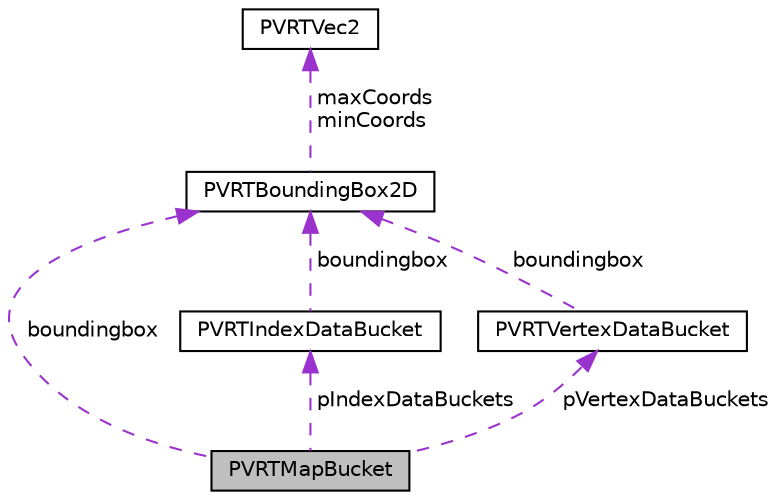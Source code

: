 digraph "PVRTMapBucket"
{
  edge [fontname="Helvetica",fontsize="10",labelfontname="Helvetica",labelfontsize="10"];
  node [fontname="Helvetica",fontsize="10",shape=record];
  Node1 [label="PVRTMapBucket",height=0.2,width=0.4,color="black", fillcolor="grey75", style="filled", fontcolor="black"];
  Node2 -> Node1 [dir="back",color="darkorchid3",fontsize="10",style="dashed",label=" boundingbox" ,fontname="Helvetica"];
  Node2 [label="PVRTBoundingBox2D",height=0.2,width=0.4,color="black", fillcolor="white", style="filled",URL="$struct_p_v_r_t_bounding_box2_d.html"];
  Node3 -> Node2 [dir="back",color="darkorchid3",fontsize="10",style="dashed",label=" maxCoords\nminCoords" ,fontname="Helvetica"];
  Node3 [label="PVRTVec2",height=0.2,width=0.4,color="black", fillcolor="white", style="filled",URL="$struct_p_v_r_t_vec2.html",tooltip="2 component vector "];
  Node4 -> Node1 [dir="back",color="darkorchid3",fontsize="10",style="dashed",label=" pIndexDataBuckets" ,fontname="Helvetica"];
  Node4 [label="PVRTIndexDataBucket",height=0.2,width=0.4,color="black", fillcolor="white", style="filled",URL="$struct_p_v_r_t_index_data_bucket.html"];
  Node2 -> Node4 [dir="back",color="darkorchid3",fontsize="10",style="dashed",label=" boundingbox" ,fontname="Helvetica"];
  Node5 -> Node1 [dir="back",color="darkorchid3",fontsize="10",style="dashed",label=" pVertexDataBuckets" ,fontname="Helvetica"];
  Node5 [label="PVRTVertexDataBucket",height=0.2,width=0.4,color="black", fillcolor="white", style="filled",URL="$struct_p_v_r_t_vertex_data_bucket.html"];
  Node2 -> Node5 [dir="back",color="darkorchid3",fontsize="10",style="dashed",label=" boundingbox" ,fontname="Helvetica"];
}
